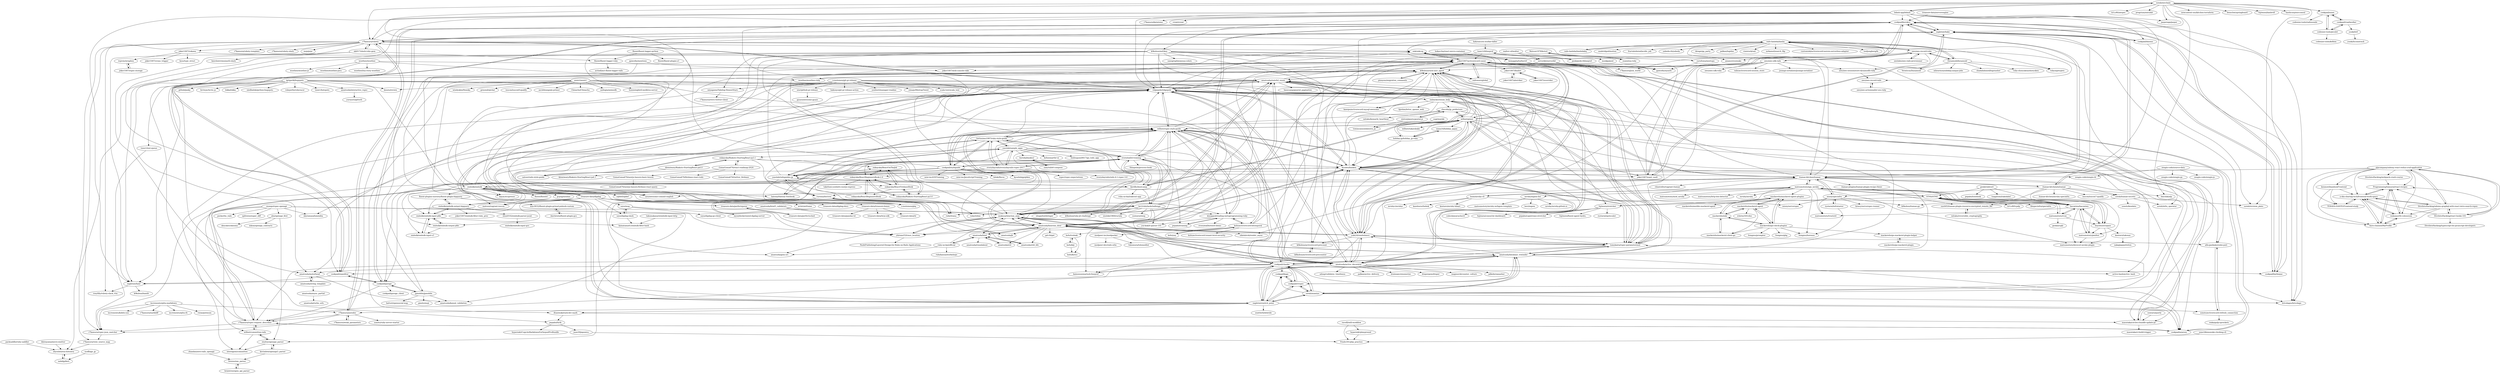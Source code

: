 digraph G {
"treasure-data/serverengine" -> "cookpad/kuroko2"
"woothee/woothee" -> "woothee/woothee-java" ["e"=1]
"woothee/woothee" -> "woothee/woothee-ruby"
"woothee/woothee" -> "woothee/lua-resty-woothee"
"woothee/woothee" -> "k0kubun/rack-user_agent"
"woothee/woothee" -> "woothee/woothee-js"
"sorah/envchain" -> "eagletmt/hako"
"sorah/envchain" -> "k1LoW/awspec" ["e"=1]
"sorah/envchain" -> "progrium/entrykit" ["e"=1]
"sorah/envchain" -> "jasperapp/jasper" ["e"=1]
"sorah/envchain" -> "newcontext-oss/kitchen-terraform" ["e"=1]
"sorah/envchain" -> "bdash-app/bdash"
"sorah/envchain" -> "benschw/springboard" ["e"=1]
"sorah/envchain" -> "r7kamura/ruboty"
"sorah/envchain" -> "fujiwara/lambroll" ["e"=1]
"sorah/envchain" -> "sorah/revision_plate"
"sorah/envchain" -> "x-motemen/ghq" ["e"=1]
"sorah/envchain" -> "ridgepole/ridgepole"
"sorah/envchain" -> "hashicorp/envconsul" ["e"=1]
"sorah/envchain" -> "cookpad/miam"
"sorah/envchain" -> "tkuchiki/alp" ["e"=1]
"fortissimo1997/ruby-style-guide" -> "satour/rails-style-guide"
"fortissimo1997/ruby-style-guide" -> "willnet/rspec-style-guide"
"fortissimo1997/ruby-style-guide" -> "cookpad/styleguide"
"fortissimo1997/ruby-style-guide" -> "ridgepole/ridgepole"
"fortissimo1997/ruby-style-guide" -> "everyleaf/el-training"
"fortissimo1997/ruby-style-guide" -> "asakusarb/action_args"
"fortissimo1997/ruby-style-guide" -> "everydayrails/everydayrails-rspec-2017"
"fortissimo1997/ruby-style-guide" -> "yasslab/railsguides.jp"
"fortissimo1997/ruby-style-guide" -> "yasslab/sample_apps"
"fortissimo1997/ruby-style-guide" -> "chocoby/jp_prefecture"
"rails-lambda/lamby" -> "rails-lambda/lambdakiq"
"rails-lambda/lamby" -> "rubyonjets/jets" ["e"=1]
"rails-lambda/lamby" -> "aws/aws-record-ruby"
"rails-lambda/lamby" -> "unabridged/motion" ["e"=1]
"rails-lambda/lamby" -> "fractaledmind/acidic_job" ["e"=1]
"rails-lambda/lamby" -> "yabeda-rb/yabeda" ["e"=1]
"rails-lambda/lamby" -> "rkrage/pg_party" ["e"=1]
"rails-lambda/lamby" -> "amancevice/yake"
"rails-lambda/lamby" -> "palkan/logidze" ["e"=1]
"rails-lambda/lamby" -> "vinistock/sail" ["e"=1]
"rails-lambda/lamby" -> "nikolalsvk/render_async" ["e"=1]
"rails-lambda/lamby" -> "mrkamel/search_flip" ["e"=1]
"rails-lambda/lamby" -> "customink/activerecord-aurora-serverless-adapter"
"rails-lambda/lamby" -> "Dynamoid/dynamoid"
"rails-lambda/lamby" -> "teoljungberg/fx" ["e"=1]
"everyleaf/el-training" -> "willnet/rspec-style-guide"
"everyleaf/el-training" -> "ko1/rubyhackchallenge"
"everyleaf/el-training" -> "ridgepole/ridgepole"
"everyleaf/el-training" -> "cookpad/styleguide"
"everyleaf/el-training" -> "amatsuda/heavens_door"
"everyleaf/el-training" -> "amatsuda/stateful_enum"
"everyleaf/el-training" -> "yasslab/railsguides.jp"
"everyleaf/el-training" -> "fjordllc/bootcamp"
"everyleaf/el-training" -> "amatsuda/active_decorator"
"everyleaf/el-training" -> "rurema/doctree"
"everyleaf/el-training" -> "everydayrails/everydayrails-rspec-2017"
"everyleaf/el-training" -> "Shinpeim/process-book" ["e"=1]
"everyleaf/el-training" -> "fortissimo1997/ruby-style-guide"
"everyleaf/el-training" -> "hatena/Hatena-Textbook" ["e"=1]
"everyleaf/el-training" -> "kyuden/banken"
"cookpad/styleguide" -> "willnet/rspec-style-guide"
"cookpad/styleguide" -> "hatena/Hatena-Textbook" ["e"=1]
"cookpad/styleguide" -> "fortissimo1997/ruby-style-guide"
"cookpad/styleguide" -> "ridgepole/ridgepole"
"cookpad/styleguide" -> "mixi-inc/iOSTraining" ["e"=1]
"cookpad/styleguide" -> "everyleaf/el-training"
"cookpad/styleguide" -> "mixi-inc/JavaScriptTraining" ["e"=1]
"cookpad/styleguide" -> "willnet/gimei"
"cookpad/styleguide" -> "hiloki/flocss" ["e"=1]
"cookpad/styleguide" -> "cookpad/garage"
"cookpad/styleguide" -> "r7kamura/ruboty"
"cookpad/styleguide" -> "satour/rails-style-guide"
"cookpad/styleguide" -> "amatsuda/heavens_door"
"cookpad/styleguide" -> "kyoshidajp/ghkw" ["e"=1]
"cookpad/styleguide" -> "itamae-kitchen/itamae"
"mizzy/specinfra" -> "mizzy/serverspec" ["e"=1]
"mizzy/specinfra" -> "itamae-kitchen/itamae"
"mizzy/specinfra" -> "ryotarai/infrataster"
"mizzy/specinfra" -> "hiracy/serverspec-runner"
"mizzy/specinfra" -> "matsumotory/trusterd"
"mizzy/specinfra" -> "k0kubun/itamae-go"
"awslabs/aws-rails-provisioner" -> "aws/aws-record-ruby"
"r7kamura/ruboty" -> "rosylilly/ruboty-slack_rtm"
"r7kamura/ruboty" -> "eagletmt/hako"
"r7kamura/ruboty" -> "r7kamura/ruboty-template"
"r7kamura/ruboty" -> "r7kamura/view_source_map"
"r7kamura/ruboty" -> "pepabo/furik"
"r7kamura/ruboty" -> "aki017/slack-ruby-gem"
"r7kamura/ruboty" -> "cookpad/arproxy"
"r7kamura/ruboty" -> "r7kamura/rspec-json_matcher"
"r7kamura/ruboty" -> "r7kamura/ruboty-slack"
"r7kamura/ruboty" -> "mzp/prpr"
"r7kamura/ruboty" -> "ridgepole/ridgepole"
"r7kamura/ruboty" -> "r7kamura/autodoc"
"r7kamura/ruboty" -> "onk/onkcop"
"r7kamura/ruboty" -> "cookpad/kuroko2"
"r7kamura/ruboty" -> "joker1007/rukawa"
"amatsuda/himl" -> "amatsuda/still_life"
"amatsuda/himl" -> "amatsuda/erd"
"amatsuda/himl" -> "amatsuda/heavens_door"
"amatsuda/himl" -> "amatsuda/roundabout"
"amatsuda/himl" -> "ruby-no-kai/official"
"itamae-kitchen/itamae" -> "itamae-kitchen/mitamae"
"itamae-kitchen/itamae" -> "mizzy/specinfra"
"itamae-kitchen/itamae" -> "mizzy/serverspec" ["e"=1]
"itamae-kitchen/itamae" -> "sorah/itamae-secrets"
"itamae-kitchen/itamae" -> "cookpad/kuroko2"
"itamae-kitchen/itamae" -> "ridgepole/ridgepole"
"itamae-kitchen/itamae" -> "r7kamura/ruboty"
"itamae-kitchen/itamae" -> "joker1007/activerecord-cause"
"itamae-kitchen/itamae" -> "eagletmt/hako"
"itamae-kitchen/itamae" -> "chiastolite/vagrant-itamae"
"itamae-kitchen/itamae" -> "cookpad/garage"
"itamae-kitchen/itamae" -> "embulk/embulk"
"itamae-kitchen/itamae" -> "azu/awesome-commit-english" ["e"=1]
"itamae-kitchen/itamae" -> "itamae-plugins/itamae-plugin-recipe-rbenv"
"itamae-kitchen/itamae" -> "matsumotory/ngx_mruby"
"x-motemen/git-pr-release" -> "bakunyo/git-pr-release-action"
"x-motemen/git-pr-release" -> "uiur/github-pr-release"
"x-motemen/git-pr-release" -> "ridgepole/ridgepole"
"x-motemen/git-pr-release" -> "miyagawa/Tabelog-HonestStars"
"x-motemen/git-pr-release" -> "kayac/ecspresso" ["e"=1]
"x-motemen/git-pr-release" -> "asakusarb/action_args"
"x-motemen/git-pr-release" -> "yoshiori/manager-readme" ["e"=1]
"x-motemen/git-pr-release" -> "yimajo/MeetupTweet" ["e"=1]
"x-motemen/git-pr-release" -> "r7kamura/rspec-request_describer"
"x-motemen/git-pr-release" -> "fujiwara/stretcher"
"x-motemen/git-pr-release" -> "tomykaira/rspec-parameterized"
"x-motemen/git-pr-release" -> "kainosnoema/rack-lineprof"
"x-motemen/git-pr-release" -> "jpmobile/jpmobile"
"x-motemen/git-pr-release" -> "x-motemen/ghq" ["e"=1]
"x-motemen/git-pr-release" -> "scala-text/scala_text" ["e"=1]
"ota42y/openapi_parser" -> "interagent/committee" ["e"=1]
"ota42y/openapi_parser" -> "kevindew/openapi3_parser"
"ota42y/openapi_parser" -> "willnet/committee-rails"
"aki017/slack-ruby-gem" -> "r7kamura/ruboty"
"aki017/slack-ruby-gem" -> "eagletmt/faml"
"aki017/slack-ruby-gem" -> "fluent/fluent-logger-ruby"
"aki017/slack-ruby-gem" -> "kmrshntr/omniauth-slack"
"amatsuda/html5_validators" -> "amatsuda/kawaii_validation"
"amatsuda/html5_validators" -> "asakusarb/action_args"
"sorah/mamiya" -> "cookpad/rrrspec"
"sorah/mamiya" -> "eagletmt/switch_point"
"sorah/mamiya" -> "cookpad/chanko"
"sorah/mamiya" -> "amatsuda/database_rewinder"
"sorah/mamiya" -> "cookpad/kage"
"sorah/mamiya" -> "ridgepole/ridgepole"
"sorah/mamiya" -> "tomykaira/rspec-parameterized"
"sorah/mamiya" -> "bricolages/bricolage"
"amatsuda/still_life" -> "amatsuda/himl"
"DiveIntoHacking/webpack-crash-course" -> "ProgrammingSamurai/react-recipes"
"woothee/woothee-ruby" -> "k0kubun/rack-user_agent"
"amatsuda/heavens_door" -> "amatsuda/stateful_enum"
"amatsuda/heavens_door" -> "amatsuda/himl"
"amatsuda/heavens_door" -> "amatsuda/still_life"
"amatsuda/heavens_door" -> "amatsuda/active_decorator"
"amatsuda/heavens_door" -> "willnet/rspec-style-guide"
"amatsuda/heavens_door" -> "joker1007/activerecord-cause"
"amatsuda/heavens_door" -> "yhirano55/trace_location"
"amatsuda/heavens_door" -> "gel-rb/gel" ["e"=1]
"amatsuda/heavens_door" -> "asakusarb/action_args"
"amatsuda/heavens_door" -> "amatsuda/jb" ["e"=1]
"amatsuda/heavens_door" -> "kyuden/banken"
"amatsuda/heavens_door" -> "amatsuda/database_rewinder"
"amatsuda/heavens_door" -> "nikolalsvk/render_async" ["e"=1]
"amatsuda/heavens_door" -> "yuki24/rambulance"
"amatsuda/heavens_door" -> "amatsuda/erd"
"gipcompany/udemy-react-redux-crud-application" -> "a-oku-sharing-tech/frontend-work-space"
"gipcompany/udemy-react-redux-crud-application" -> "DiveIntoHacking/udemy-graphql-with-react-intro-search-repos"
"gipcompany/udemy-react-redux-crud-application" -> "kuro-channel/MyProfile"
"gipcompany/udemy-react-redux-crud-application" -> "ProgrammingSamurai/react-recipes"
"gipcompany/udemy-react-redux-crud-application" -> "kenmori/handsonFrontend"
"gipcompany/udemy-react-redux-crud-application" -> "DiveIntoHacking/react-hooks-101"
"gipcompany/udemy-react-redux-crud-application" -> "wakamor/fe-colosseum"
"gipcompany/udemy-react-redux-crud-application" -> "DiveIntoHacking/webpack-crash-course"
"gipcompany/udemy-react-redux-crud-application" -> "TERADA-DANTE/Frontend-study"
"gipcompany/udemy-react-redux-crud-application" -> "oukayuka/ReactBeginnersBook-2.0"
"cookpad/rrrspec" -> "sorah/mamiya"
"cookpad/rrrspec" -> "eagletmt/switch_point"
"cookpad/rrrspec" -> "cookpad/kage"
"cookpad/rrrspec" -> "cookpad/chanko"
"cookpad/rrrspec" -> "amatsuda/database_rewinder"
"zmbacker/enum_help" -> "k0kubun/rack-user_agent"
"zmbacker/enum_help" -> "yuki24/rambulance"
"zmbacker/enum_help" -> "fgrehm/letter_opener_web" ["e"=1]
"zmbacker/enum_help" -> "alfa-jpn/kakurenbo-puti"
"zmbacker/enum_help" -> "kamipo/activerecord-mysql-awesome"
"zmbacker/enum_help" -> "ridgepole/ridgepole"
"zmbacker/enum_help" -> "kyuden/banken"
"zmbacker/enum_help" -> "amatsuda/active_decorator"
"zmbacker/enum_help" -> "chocoby/jp_prefecture"
"zmbacker/enum_help" -> "tomykaira/rspec-parameterized"
"oukayuka/ReactBeginnersBook" -> "oukayuka/ReactBeginnersBook-2.0"
"oukayuka/ReactBeginnersBook" -> "oukayuka/ReactOnTheJob"
"oukayuka/ReactBeginnersBook-2.0" -> "oukayuka/ReactOnTheJob"
"oukayuka/ReactBeginnersBook-2.0" -> "oukayuka/ReactBeginnersBook"
"oukayuka/ReactBeginnersBook-2.0" -> "oukayuka/ReactFirebaseBook"
"oukayuka/ReactBeginnersBook-2.0" -> "oukayuka/Riakuto-StartingReact-ja3.0"
"oukayuka/ReactBeginnersBook-2.0" -> "takefumi-yoshii/ts-nuxtjs-express" ["e"=1]
"oukayuka/ReactOnTheJob" -> "oukayuka/ReactFirebaseBook"
"oukayuka/ReactOnTheJob" -> "oukayuka/ReactBeginnersBook-2.0"
"kevindew/openapi3_parser" -> "Nexmo/oas_parser"
"kevindew/openapi3_parser" -> "ota42y/openapi_parser"
"asakusarb/action_args" -> "amatsuda/stateful_enum"
"asakusarb/action_args" -> "amatsuda/active_decorator"
"asakusarb/action_args" -> "yuki24/rambulance"
"asakusarb/action_args" -> "onk/onkcop"
"asakusarb/action_args" -> "yhirano55/trace_location"
"asakusarb/action_args" -> "kyuden/banken"
"asakusarb/action_args" -> "amatsuda/himl"
"asakusarb/action_args" -> "cookpad/kuroko2"
"asakusarb/action_args" -> "tomykaira/rspec-parameterized"
"asakusarb/action_args" -> "amatsuda/gem-src"
"asakusarb/action_args" -> "amatsuda/heavens_door"
"r7kamura/autodoc" -> "r7kamura/weak_parameters"
"r7kamura/autodoc" -> "r7kamura/rspec-request_describer"
"r7kamura/autodoc" -> "k0kubun/rack-user_agent"
"r7kamura/autodoc" -> "r7kamura/rspec-json_matcher"
"r7kamura/autodoc" -> "sonots/ruby-server-starter"
"r7kamura/autodoc" -> "r7kamura/ruboty"
"ahx/openapi_first" -> "mkon/openapi_contracts"
"ahx/openapi_first" -> "skryukov/skooma"
"ahx/openapi_first" -> "ota42y/openapi_parser"
"amatsuda/database_rewinder" -> "eagletmt/switch_point"
"amatsuda/database_rewinder" -> "sorah/mamiya"
"amatsuda/database_rewinder" -> "cookpad/rrrspec"
"amatsuda/database_rewinder" -> "ridgepole/ridgepole"
"amatsuda/database_rewinder" -> "cookpad/chanko"
"amatsuda/database_rewinder" -> "tomykaira/rspec-parameterized"
"amatsuda/database_rewinder" -> "amatsuda/heavens_door"
"amatsuda/database_rewinder" -> "amatsuda/active_decorator"
"amatsuda/database_rewinder" -> "yuki24/rambulance"
"amatsuda/database_rewinder" -> "joker1007/activerecord-cause"
"amatsuda/database_rewinder" -> "cookpad/arproxy"
"amatsuda/database_rewinder" -> "amatsuda/stateful_enum"
"ProgrammingSamurai/react-recipes" -> "wakamor/fe-colosseum"
"ProgrammingSamurai/react-recipes" -> "a-oku-sharing-tech/frontend-work-space"
"ProgrammingSamurai/react-recipes" -> "kuro-channel/MyProfile"
"k0kubun/activerecord-precounter" -> "k0kubun/activerecord-precount"
"kufu/activerecord-bitemporal" -> "willnet/rspec-style-guide"
"kufu/activerecord-bitemporal" -> "kufu/yay"
"kufu/activerecord-bitemporal" -> "kinoppyd/reading-metaprogramming-ruby"
"kufu/activerecord-bitemporal" -> "medpeer-inc/medpacker"
"kufu/activerecord-bitemporal" -> "kufu/activerecord-tenant-level-security"
"kufu/activerecord-bitemporal" -> "kufu/tsubaki"
"kufu/activerecord-bitemporal" -> "joker1007/activerecord-cause"
"fluent-plugins-nursery/fluent-plugin-bigquery" -> "embulk/embulk-output-bigquery"
"fluent-plugins-nursery/fluent-plugin-bigquery" -> "mia-0032/fluent-plugin-gcloud-pubsub-custom"
"fluent-plugins-nursery/fluent-plugin-bigquery" -> "embulk/embulk-input-jdbc"
"rurema/doctree" -> "ruby/reline" ["e"=1]
"rurema/doctree" -> "yhirano55/trace_location"
"rurema/doctree" -> "amatsuda/gem-src"
"rurema/doctree" -> "yasslab/railsguides.jp"
"rurema/doctree" -> "ko1/rubyhackchallenge"
"rurema/doctree" -> "ruby/lrama" ["e"=1]
"ryotarai/infrataster" -> "mizzy/specinfra"
"ryotarai/infrataster" -> "Songmu/horenso"
"genkiroid/cert" -> "STNS/STNS"
"genkiroid/cert" -> "tnagatomi/takolabel"
"genkiroid/cert" -> "pepabo/textbook"
"genkiroid/cert" -> "haconiwa/haconiwa"
"june29/japonica" -> "Fendo181/php_practice"
"DiveIntoHacking/react-hooks-101" -> "DiveIntoHacking/udemy-graphql-with-react-intro-search-repos"
"DiveIntoHacking/react-hooks-101" -> "ProgrammingSamurai/react-recipes"
"DiveIntoHacking/react-hooks-101" -> "gipcompany/udemy-react-redux-crud-application"
"DiveIntoHacking/react-hooks-101" -> "DiveIntoHacking/typescript-for-javascript-developers"
"DiveIntoHacking/react-hooks-101" -> "a-oku-sharing-tech/frontend-work-space"
"mackerelio/mackerel-agent" -> "mackerelio/mackerel-agent-plugins"
"mackerelio/mackerel-agent" -> "mackerelio/mkr"
"mackerelio/mackerel-agent" -> "mackerelio/go-check-plugins"
"mackerelio/mackerel-agent" -> "mackerelio/mackerel-client-go"
"mackerelio/mackerel-agent" -> "ichirin2501/doc" ["e"=1]
"r7kamura/weak_parameters" -> "r7kamura/autodoc"
"railsware/global" -> "joker1007/activerecord-cause"
"railsware/global" -> "k0kubun/rack-user_agent"
"zhandao/zero-rails_openapi" -> "Nexmo/oas_parser"
"kuroda/baukis2" -> "oiax/rails6-compose"
"yuuki/lstf" -> "yuuki/lsconntrack"
"amatsuda/string_template" -> "amatsuda/async_partial"
"amatsuda/string_template" -> "amatsuda/motorhead"
"aws/aws-sessionstore-dynamodb-ruby" -> "aws/aws-record-rails"
"yhirano55/trace_location" -> "PacktPublishing/Layered-Design-for-Ruby-on-Rails-Applications" ["e"=1]
"yhirano55/trace_location" -> "asakusarb/action_args"
"DiveIntoHacking/udemy-graphql-with-react-intro-search-repos" -> "a-oku-sharing-tech/frontend-work-space"
"DiveIntoHacking/udemy-graphql-with-react-intro-search-repos" -> "kuro-channel/MyProfile"
"DiveIntoHacking/udemy-graphql-with-react-intro-search-repos" -> "wakamor/fe-colosseum"
"DiveIntoHacking/udemy-graphql-with-react-intro-search-repos" -> "gipcompany/udemy-react-redux-crud-application"
"DiveIntoHacking/udemy-graphql-with-react-intro-search-repos" -> "ProgrammingSamurai/react-recipes"
"DiveIntoHacking/udemy-graphql-with-react-intro-search-repos" -> "DiveIntoHacking/react-hooks-101"
"a-oku-sharing-tech/frontend-work-space" -> "kuro-channel/MyProfile"
"a-oku-sharing-tech/frontend-work-space" -> "ProgrammingSamurai/react-recipes"
"a-oku-sharing-tech/frontend-work-space" -> "wakamor/fe-colosseum"
"a-oku-sharing-tech/frontend-work-space" -> "DiveIntoHacking/udemy-graphql-with-react-intro-search-repos"
"a-oku-sharing-tech/frontend-work-space" -> "TERADA-DANTE/Frontend-study"
"yano3/kinnosuke-clocking-cli" -> "Fendo181/php_practice"
"kuro-channel/MyProfile" -> "a-oku-sharing-tech/frontend-work-space"
"kuro-channel/MyProfile" -> "ProgrammingSamurai/react-recipes"
"kuro-channel/MyProfile" -> "wakamor/fe-colosseum"
"medpeer-inc/medpacker" -> "medpeer-dev/rails-orbs"
"medpeer-inc/medpacker" -> "fukumura/telemedlist"
"aws/aws-record-rails" -> "aws/aws-actionmailer-ses-ruby"
"amatsuda/async_partial" -> "amatsuda/turbo_urls"
"joker1007/finalist" -> "joker1007/overrider"
"joker1007/finalist" -> "joker1007/abstriker"
"joker1007/overrider" -> "joker1007/finalist"
"joker1007/abstriker" -> "joker1007/finalist"
"Nexmo/oas_parser" -> "braintree/open_api_parser"
"oiax/rails6-compose" -> "kuroda/baukis2"
"dtaniwaki/rack-dev-mark" -> "pepabo/furik"
"dtaniwaki/rack-dev-mark" -> "masutaka/circleci-bundle-update-pr"
"sonots/activerecord-refresh_connection" -> "alfa-jpn/kakurenbo-puti"
"sonots/activerecord-refresh_connection" -> "waka/gulp-sprockets"
"r7kamura/rspec-request_describer" -> "kyuden/banken"
"r7kamura/rspec-request_describer" -> "willnet/committee-rails"
"r7kamura/rspec-request_describer" -> "r7kamura/rspec-json_matcher"
"r7kamura/rspec-request_describer" -> "cookpad/arproxy"
"r7kamura/rspec-request_describer" -> "joker1007/activerecord-cause"
"embulk/embulk" -> "treasure-data/digdag"
"embulk/embulk" -> "embulk/embulk-input-jdbc"
"embulk/embulk" -> "embulk/embulk-output-bigquery"
"embulk/embulk" -> "embulk/embulk-output-jdbc"
"embulk/embulk" -> "itamae-kitchen/itamae"
"embulk/embulk" -> "ridgepole/ridgepole"
"embulk/embulk" -> "x-motemen/ghq" ["e"=1]
"embulk/embulk" -> "azu/awesome-commit-english" ["e"=1]
"embulk/embulk" -> "hatena/Hatena-Textbook" ["e"=1]
"embulk/embulk" -> "matsuu/vagrant-isucon" ["e"=1]
"embulk/embulk" -> "fluent/fluentd" ["e"=1]
"embulk/embulk" -> "fluent-plugins-nursery/fluent-plugin-bigquery"
"embulk/embulk" -> "sqldef/sqldef" ["e"=1]
"embulk/embulk" -> "kayac/ecspresso" ["e"=1]
"embulk/embulk" -> "gcpug/nouhau" ["e"=1]
"fluent/fluent-logger-python" -> "fluent/fluent-logger-ruby"
"fluent/fluent-logger-python" -> "fluent/fluent-plugin-s3" ["e"=1]
"amatsuda/active_decorator" -> "amatsuda/stateful_enum"
"amatsuda/active_decorator" -> "asakusarb/action_args"
"amatsuda/active_decorator" -> "amatsuda/heavens_door"
"amatsuda/active_decorator" -> "ridgepole/ridgepole"
"amatsuda/active_decorator" -> "brainspec/enumerize" ["e"=1]
"amatsuda/active_decorator" -> "willnet/rspec-style-guide"
"amatsuda/active_decorator" -> "yuki24/rambulance"
"amatsuda/active_decorator" -> "r7kamura/rspec-request_describer"
"amatsuda/active_decorator" -> "kyuden/banken"
"amatsuda/active_decorator" -> "active-hash/active_hash" ["e"=1]
"amatsuda/active_decorator" -> "drapergem/draper" ["e"=1]
"amatsuda/active_decorator" -> "magnusvk/counter_culture" ["e"=1]
"amatsuda/active_decorator" -> "jalkoby/squasher" ["e"=1]
"amatsuda/active_decorator" -> "adzap/validates_timeliness" ["e"=1]
"amatsuda/active_decorator" -> "palkan/active_delivery" ["e"=1]
"satour/rails-style-guide" -> "fortissimo1997/ruby-style-guide"
"ridgepole/ridgepole" -> "eagletmt/switch_point"
"ridgepole/ridgepole" -> "sqldef/sqldef" ["e"=1]
"ridgepole/ridgepole" -> "cookpad/chanko"
"ridgepole/ridgepole" -> "amatsuda/database_rewinder"
"ridgepole/ridgepole" -> "amatsuda/active_decorator"
"ridgepole/ridgepole" -> "willnet/rspec-style-guide"
"ridgepole/ridgepole" -> "kyuden/banken"
"ridgepole/ridgepole" -> "amatsuda/stateful_enum"
"ridgepole/ridgepole" -> "amatsuda/jb" ["e"=1]
"ridgepole/ridgepole" -> "joker1007/activerecord-cause"
"ridgepole/ridgepole" -> "itamae-kitchen/itamae"
"ridgepole/ridgepole" -> "r7kamura/ruboty"
"ridgepole/ridgepole" -> "cookpad/kuroko2"
"ridgepole/ridgepole" -> "eagletmt/hako"
"ridgepole/ridgepole" -> "zmbacker/enum_help"
"yuki24/rambulance" -> "kyuden/banken"
"yuki24/rambulance" -> "k0kubun/rack-user_agent"
"yuki24/rambulance" -> "asakusarb/action_args"
"yuki24/rambulance" -> "alfa-jpn/kakurenbo-puti"
"yuki24/rambulance" -> "tomykaira/rspec-parameterized"
"yuki24/rambulance" -> "zmbacker/enum_help"
"yuki24/rambulance" -> "amatsuda/active_decorator"
"yuki24/rambulance" -> "amatsuda/stateful_enum"
"yuki24/rambulance" -> "kainosnoema/rack-lineprof"
"yuki24/rambulance" -> "k0kubun/activerecord-precount"
"eagletmt/switch_point" -> "ridgepole/ridgepole"
"eagletmt/switch_point" -> "cookpad/rrrspec"
"eagletmt/switch_point" -> "sorah/mamiya"
"eagletmt/switch_point" -> "cookpad/chanko"
"eagletmt/switch_point" -> "amatsuda/database_rewinder"
"eagletmt/switch_point" -> "sonots/activerecord-refresh_connection"
"eagletmt/switch_point" -> "cookpad/kage"
"eagletmt/switch_point" -> "cookpad/arproxy"
"eagletmt/switch_point" -> "k0kubun/rack-user_agent"
"eagletmt/switch_point" -> "joker1007/activerecord-cause"
"eagletmt/switch_point" -> "kyuden/banken"
"eagletmt/switch_point" -> "r7kamura/autodoc"
"eagletmt/switch_point" -> "dtaniwaki/rack-dev-mark"
"eagletmt/switch_point" -> "seattlerb/debride" ["e"=1]
"fluent/fluent-logger-ruby" -> "actindi/act-fluent-logger-rails"
"hypermkt/playground" -> "Fendo181/php_practice"
"walter-cd/walter" -> "mookjp/pool"
"walter-cd/walter" -> "serverkit/serverkit"
"igrigorik/bugspots" -> "github/janky" ["e"=1]
"igrigorik/bugspots" -> "Arcticjs/Arctic.js" ["e"=1]
"igrigorik/bugspots" -> "lokka/lokka" ["e"=1]
"igrigorik/bugspots" -> "sorah/mamiya"
"igrigorik/bugspots" -> "embulk/embulk"
"igrigorik/bugspots" -> "amatsuda/motorhead"
"igrigorik/bugspots" -> "ridgepole/ridgepole"
"igrigorik/bugspots" -> "eagletmt/faml"
"igrigorik/bugspots" -> "niedbalski/python-bugspots"
"igrigorik/bugspots" -> "rubyjs/therubyracer" ["e"=1]
"igrigorik/bugspots" -> "cookpad/chanko"
"igrigorik/bugspots" -> "kmuto/review" ["e"=1]
"igrigorik/bugspots" -> "tmm1/hotspots" ["e"=1]
"igrigorik/bugspots" -> "amatsuda/interactive_rspec"
"igrigorik/bugspots" -> "tmm1/test-queue"
"eagletmt/faml" -> "k0kubun/hamlit" ["e"=1]
"eagletmt/faml" -> "rosylilly/ruboty-slack_rtm"
"annict/annict" -> "anilogia/animedb" ["e"=1]
"annict/annict" -> "hummingbird-me/kitsu-server" ["e"=1]
"annict/annict" -> "yuki24/rambulance"
"annict/annict" -> "windyakin/Honoka" ["e"=1]
"annict/annict" -> "hatena/Hatena-Textbook" ["e"=1]
"annict/annict" -> "kmuto/review" ["e"=1]
"annict/annict" -> "greymd/ojichat" ["e"=1]
"annict/annict" -> "tomykaira/rspec-parameterized"
"annict/annict" -> "isucon/isucon9-qualify" ["e"=1]
"annict/annict" -> "willnet/rspec-style-guide"
"annict/annict" -> "matsuu/vagrant-isucon" ["e"=1]
"annict/annict" -> "dtaniwaki/rack-dev-mark"
"annict/annict" -> "ridgepole/ridgepole"
"annict/annict" -> "asciidwango/js-primer" ["e"=1]
"annict/annict" -> "Chinachu/Chinachu" ["e"=1]
"cookpad/roadworker" -> "codenize-tools/piculet"
"cookpad/roadworker" -> "cookpad/miam"
"cookpad/roadworker" -> "yuuki/lstf"
"mackerelio/mkr" -> "mackerelio/mackerel-client-go"
"mackerelio/mkr" -> "mackerelio/go-check-plugins"
"mackerelio/mkr" -> "mackerelio/mackerel-agent"
"mackerelio/mkr" -> "mackerelio/mackerel-agent-plugins"
"oukayuka/ReactFirebaseBook" -> "oukayuka/ReactOnTheJob"
"oukayuka/ReactFirebaseBook" -> "oukayuka/ReactBeginnersBook-2.0"
"oukayuka/ReactFirebaseBook" -> "oukayuka/ReactBeginnersBook"
"oukayuka/ReactFirebaseBook" -> "oukayuka/Riakuto-StartingReact-ja3.0"
"oukayuka/Riakuto-StartingReact-ja3.0" -> "oukayuka/ReactBeginnersBook-2.0"
"oukayuka/Riakuto-StartingReact-ja3.0" -> "oukayuka/ReactFirebaseBook"
"oukayuka/Riakuto-StartingReact-ja3.0" -> "oukayuka/ReactOnTheJob"
"increments/qiita-markdown" -> "r7kamura/rspec-json_matcher"
"increments/qiita-markdown" -> "rutan/potmum" ["e"=1]
"increments/qiita-markdown" -> "increments/kobito-oss" ["e"=1]
"increments/qiita-markdown" -> "r7kamura/markdiff"
"increments/qiita-markdown" -> "r7kamura/autodoc"
"increments/qiita-markdown" -> "increments/qiita-rb"
"miyagawa/Tabelog-HonestStars" -> "r7kamura/retro-twitter-client" ["e"=1]
"yasslab/railsguides.jp" -> "rurema/doctree"
"yasslab/railsguides.jp" -> "willnet/rspec-style-guide"
"yasslab/railsguides.jp" -> "yasslab/sample_apps"
"yasslab/railsguides.jp" -> "fjordllc/bootcamp"
"yasslab/railsguides.jp" -> "everyleaf/el-training"
"yasslab/railsguides.jp" -> "onk/onkcop"
"yasslab/railsguides.jp" -> "ruby/lrama" ["e"=1]
"yasslab/railsguides.jp" -> "kinoppyd/reading-metaprogramming-ruby"
"k0kubun/rack-user_agent" -> "woothee/woothee-ruby"
"k0kubun/rack-user_agent" -> "kamipo/activerecord-mysql-awesome"
"k0kubun/rack-user_agent" -> "yuki24/rambulance"
"k0kubun/rack-user_agent" -> "joker1007/activerecord-cause"
"k0kubun/rack-user_agent" -> "railsware/global"
"k0kubun/rack-user_agent" -> "holiday-jp/holiday_jp-ruby"
"k0kubun/rack-user_agent" -> "pinnymz/migration_comments"
"k0kubun/rack-user_agent" -> "amatsuda/stateful_enum"
"k0kubun/rack-user_agent" -> "k0kubun/activerecord-precount"
"k0kubun/rack-user_agent" -> "tomykaira/rspec-parameterized"
"ruby-no-kai/official" -> "rubykansai/workshops"
"ruby-no-kai/official" -> "amatsuda/himl"
"ruby-no-kai/official" -> "amatsuda/gem-src"
"ruby-no-kai/official" -> "asakusarb/action_args"
"exoego/rspec-openapi" -> "yhirano55/trace_location"
"exoego/rspec-openapi" -> "pocke/rbs_rails" ["e"=1]
"exoego/rspec-openapi" -> "okuramasafumi/alba" ["e"=1]
"exoego/rspec-openapi" -> "splitwise/super_diff" ["e"=1]
"exoego/rspec-openapi" -> "willnet/committee-rails"
"exoego/rspec-openapi" -> "ota42y/openapi_parser"
"exoego/rspec-openapi" -> "ahx/openapi_first"
"exoego/rspec-openapi" -> "interagent/committee" ["e"=1]
"exoego/rspec-openapi" -> "asakusarb/action_args"
"esaio/esa-ruby" -> "Watson1978/kotori"
"cookpad/garage" -> "cookpad/garage_client"
"cookpad/garage" -> "cookpad/expeditor"
"cookpad/garage" -> "r7kamura/rspec-request_describer"
"cookpad/garage" -> "cookpad/kuroko2"
"cookpad/garage" -> "jpmobile/jpmobile"
"fujiwara/stretcher" -> "fujiwara/consul-kv-dashboard"
"fujiwara/stretcher" -> "pepabo/capistrano-stretcher"
"fujiwara/stretcher" -> "fujiwara/fluent-agent-hydra"
"fujiwara/stretcher" -> "ryotarai/spotscaler"
"fujiwara/stretcher" -> "cubicdaiya/cachectl"
"pepabo/training" -> "kinoppyd/reading-metaprogramming-ruby"
"mackerelio/mackerel-agent-plugins" -> "mackerelio/go-check-plugins"
"mackerelio/mackerel-agent-plugins" -> "mackerelio/mackerel-agent"
"mackerelio/mackerel-agent-plugins" -> "mackerelio/mkr"
"mackerelio/mackerel-agent-plugins" -> "mackerelio/ansible-mackerel-agent"
"kenmori/handsonFrontend" -> "a-oku-sharing-tech/frontend-work-space"
"kenmori/handsonFrontend" -> "TERADA-DANTE/Frontend-study"
"kenmori/handsonFrontend" -> "kuro-channel/MyProfile"
"yurufuwa/meetups" -> "ppworks/nyauth"
"treasure-data/perfectqueue" -> "treasure-data/perfectsched"
"treasure-data/perfectsched" -> "treasure-data/perfectqueue"
"codenize-tools/piculet" -> "cookpad/roadworker"
"codenize-tools/piculet" -> "codenize-tools/kelbim"
"codenize-tools/piculet" -> "cookpad/miam"
"cookpad/miam" -> "cookpad/roadworker"
"cookpad/miam" -> "codenize-tools/piculet"
"cookpad/miam" -> "codenize-tools/radiosonde"
"mackerelio/go-mackerel-plugin" -> "mackerelio/go-mackerel-plugin-helper"
"kinoppyd/reading-metaprogramming-ruby" -> "everyleaf/hotwire-demo"
"kinoppyd/reading-metaprogramming-ruby" -> "kufu/activerecord-bitemporal"
"kinoppyd/reading-metaprogramming-ruby" -> "willnet/rspec-style-guide"
"kinoppyd/reading-metaprogramming-ruby" -> "pepabo/training"
"kinoppyd/reading-metaprogramming-ruby" -> "yui-knk/lr-parser-101" ["e"=1]
"ninton/jquery.jpostal.js" -> "chocoby/jp_prefecture"
"ninton/jquery.jpostal.js" -> "tomiacannondale/era_ja"
"Watson1978/kotori" -> "esaio/esa-ruby"
"Watson1978/kotori" -> "yurufuwa/meetups"
"amatsuda/interactive_rspec" -> "yuroyoro/gitterb"
"k0kubun/activerecord-precount" -> "k0kubun/activerecord-precounter"
"uiur/github-pr-release" -> "gyazo/awesome-gyazo"
"kufu/yay" -> "kufu/activerecord-bitemporal"
"mackerelio/mackerel-client-go" -> "mackerelio/mkr"
"itamae-plugins/itamae-plugin-recipe-rbenv" -> "sue445/itamae-plugin-resource-encrypted_remote_file"
"ryoff/age_jp" -> "nalabjp/kori"
"cookpad/expeditor" -> "cookpad/kuroko2"
"cookpad/expeditor" -> "cookpad/garage"
"cookpad/expeditor" -> "eagletmt/hako"
"cookpad/expeditor" -> "eagletmt/faml"
"mackerelio/go-check-plugins" -> "mackerelio/mkr"
"mackerelio/go-check-plugins" -> "mackerelio/mackerel-agent-plugins"
"mackerelio/go-check-plugins" -> "mackerelio/mackerel-agent"
"mackerelio/go-check-plugins" -> "mackerelio/mackerel-client-go"
"mackerelio/go-check-plugins" -> "Songmu/horenso"
"mackerelio/go-check-plugins" -> "Songmu/prompter" ["e"=1]
"mackerelio/go-check-plugins" -> "mackerelio/go-mackerel-plugin-helper"
"mackerelio/go-check-plugins" -> "Songmu/ghg"
"yasslab/sample_apps" -> "yasslab/railsguides.jp"
"yasslab/sample_apps" -> "everydayrails/everydayrails-rspec-2017"
"yasslab/sample_apps" -> "pepabo/training"
"yasslab/sample_apps" -> "fortissimo1997/ruby-style-guide"
"yasslab/sample_apps" -> "willnet/rspec-style-guide"
"yasslab/sample_apps" -> "everyleaf/el-training"
"yasslab/sample_apps" -> "kinoppyd/reading-metaprogramming-ruby"
"yasslab/sample_apps" -> "kuroda/baukis2"
"yasslab/sample_apps" -> "budougumi0617/go_todo_app" ["e"=1]
"yasslab/sample_apps" -> "oukayuka/ReactBeginnersBook-2.0"
"yasslab/sample_apps" -> "oukayuka/Riakuto-StartingReact-ja3.1"
"yasslab/sample_apps" -> "kufu/smarthr-ui" ["e"=1]
"oukayuka/Riakuto-StartingReact-ja3.1" -> "oukayuka/ReactFirebaseBook"
"oukayuka/Riakuto-StartingReact-ja3.1" -> "klemiwary/Riakuto-StartingReact-ja4.0"
"oukayuka/Riakuto-StartingReact-ja3.1" -> "oukayuka/Riakuto-StartingReact-ja3.0"
"oukayuka/Riakuto-StartingReact-ja3.1" -> "oukayuka/ReactOnTheJob"
"oukayuka/Riakuto-StartingReact-ja3.1" -> "GomaGoma676/react-roadmap-2024"
"Dynamoid/dynamoid" -> "aws/aws-record-ruby"
"Dynamoid/dynamoid" -> "ruby-shoryuken/shoryuken" ["e"=1]
"Dynamoid/dynamoid" -> "rails-lambda/lamby"
"Dynamoid/dynamoid" -> "rubyonjets/jets" ["e"=1]
"Dynamoid/dynamoid" -> "Veraticus/Dynamoid"
"Dynamoid/dynamoid" -> "mhenrixon/sidekiq-unique-jobs" ["e"=1]
"Dynamoid/dynamoid" -> "shadabahmed/logstasher" ["e"=1]
"serverkit/serverkit" -> "joker1007/web-console-rake"
"serverkit/serverkit" -> "sorah/infra_operator"
"serverkit/serverkit" -> "ppworks/nyauth"
"kufu/kiji" -> "kufu/tsubaki"
"kufu/kiji" -> "kufu/kirico"
"hone/mruby-cli" -> "kentaro/mruby-hibari"
"hone/mruby-cli" -> "haconiwa/haconiwa"
"hone/mruby-cli" -> "mrubyc/mrubyc" ["e"=1]
"hone/mruby-cli" -> "matsumotory/ngx_mruby"
"hone/mruby-cli" -> "kazeburo/rhebok"
"willnet/rspec-style-guide" -> "everyleaf/el-training"
"willnet/rspec-style-guide" -> "kufu/activerecord-bitemporal"
"willnet/rspec-style-guide" -> "kyuden/banken"
"willnet/rspec-style-guide" -> "kinoppyd/reading-metaprogramming-ruby"
"willnet/rspec-style-guide" -> "cookpad/styleguide"
"willnet/rspec-style-guide" -> "amatsuda/heavens_door"
"willnet/rspec-style-guide" -> "amatsuda/active_decorator"
"willnet/rspec-style-guide" -> "ridgepole/ridgepole"
"willnet/rspec-style-guide" -> "fjordllc/bootcamp"
"willnet/rspec-style-guide" -> "yasslab/railsguides.jp"
"willnet/rspec-style-guide" -> "fortissimo1997/ruby-style-guide"
"willnet/rspec-style-guide" -> "asakusarb/action_args"
"willnet/rspec-style-guide" -> "tomykaira/rspec-parameterized"
"willnet/rspec-style-guide" -> "willnet/gimei"
"willnet/rspec-style-guide" -> "amatsuda/stateful_enum"
"aws/aws-sdk-rails" -> "aws/aws-record-ruby"
"aws/aws-sdk-rails" -> "aws/aws-sdk-ruby" ["e"=1]
"aws/aws-sdk-rails" -> "aws/aws-sessionstore-dynamodb-ruby"
"aws/aws-sdk-rails" -> "rails-lambda/lamby"
"aws/aws-sdk-rails" -> "rails/activerecord-session_store" ["e"=1]
"aws/aws-sdk-rails" -> "jsonapi-serializer/jsonapi-serializer" ["e"=1]
"aws/aws-sdk-rails" -> "k0kubun/rack-user_agent"
"aws/aws-sdk-rails" -> "asakusarb/action_args"
"aws/aws-sdk-rails" -> "yuki24/rambulance"
"aws/aws-sdk-rails" -> "ridgepole/ridgepole"
"rails-lambda/lambdakiq" -> "rails-lambda/lamby"
"embulk/embulk-output-bigquery" -> "embulk/embulk-input-jdbc"
"embulk/embulk-output-bigquery" -> "embulk/embulk-input-s3"
"embulk/embulk-output-bigquery" -> "shun0102/embulk-parser-jsonl"
"embulk/embulk-output-bigquery" -> "fluent-plugins-nursery/fluent-plugin-bigquery"
"embulk/embulk-output-bigquery" -> "joker1007/embulk-filter-ruby_proc"
"holiday-jp/holiday_jp-ruby" -> "masa16/holiday_japan"
"holiday-jp/holiday_jp-ruby" -> "k0kubun/rack-user_agent"
"holiday-jp/holiday_jp-ruby" -> "kyuden/banken"
"GomaGoma676/react-roadmap-2024" -> "GomaGoma676/twitter_firebase"
"GomaGoma676/react-roadmap-2024" -> "GomaGoma676/nextjs-hasura-basic-lesson"
"GomaGoma676/react-roadmap-2024" -> "GomaGoma676/firebase-react-todo"
"GomaGoma676/react-roadmap-2024" -> "oukayuka/Riakuto-StartingReact-ja3.1"
"aws/aws-record-ruby" -> "aws/aws-sdk-rails"
"aws/aws-record-ruby" -> "Dynamoid/dynamoid"
"aws/aws-record-ruby" -> "aws/aws-sessionstore-dynamodb-ruby"
"aws/aws-record-ruby" -> "rails-lambda/lamby"
"aws/aws-record-ruby" -> "awslabs/aws-rails-provisioner"
"aws/aws-record-ruby" -> "aws/aws-record-rails"
"aws/aws-record-ruby" -> "amancevice/yake"
"cookpad/chanko" -> "eagletmt/switch_point"
"cookpad/chanko" -> "cookpad/rrrspec"
"cookpad/chanko" -> "sorah/mamiya"
"cookpad/chanko" -> "ridgepole/ridgepole"
"cookpad/chanko" -> "cookpad/kage"
"cookpad/chanko" -> "cookpad/expeditor"
"cookpad/chanko" -> "k0kubun/rack-user_agent"
"cookpad/chanko" -> "eagletmt/faml"
"cookpad/chanko" -> "cookpad/arproxy"
"cookpad/chanko" -> "cookpad/kuroko2"
"cookpad/chanko" -> "amatsuda/database_rewinder"
"cookpad/chanko" -> "amatsuda/motorhead"
"cookpad/chanko" -> "kainosnoema/rack-lineprof"
"cookpad/chanko" -> "asakusarb/action_args"
"cookpad/chanko" -> "cookpad/barbeque"
"alfa-jpn/kakurenbo-puti" -> "sonots/activerecord-refresh_connection"
"embulk/embulk-input-jdbc" -> "embulk/embulk-output-jdbc"
"embulk/embulk-input-jdbc" -> "embulk/embulk-output-bigquery"
"embulk/embulk-input-jdbc" -> "embulk/embulk-input-s3"
"embulk/embulk-input-jdbc" -> "kamatama41/embulk-filter-hash"
"joker1007/activerecord-cause" -> "onk/onkcop"
"joker1007/activerecord-cause" -> "masutaka/circleci-bundle-update-pr"
"joker1007/activerecord-cause" -> "cookpad/arproxy"
"joker1007/activerecord-cause" -> "r7kamura/json_world"
"joker1007/activerecord-cause" -> "railsware/global"
"joker1007/activerecord-cause" -> "k0kubun/rack-user_agent"
"joker1007/activerecord-cause" -> "joker1007/finalist"
"masutaka/circleci-bundle-update-pr" -> "masutaka/ci-build-trigger"
"masutaka/circleci-bundle-update-pr" -> "joker1007/activerecord-cause"
"packsaddle/ruby-saddler" -> "shyouhei/esa-hotentry"
"embulk/embulk-output-jdbc" -> "embulk/embulk-input-jdbc"
"embulk/embulk-output-jdbc" -> "embulk/embulk-input-s3"
"pinnymz/migration_comments" -> "k0kubun/rack-user_agent"
"takumakanari/embulk-input-http" -> "kamatama41/embulk-filter-hash"
"GomaGoma676/nextjs-hasura-basic-lesson" -> "GomaGoma676/nextjs-hasura-firebase-react-query"
"embulk/embulk-input-s3" -> "embulk/embulk-input-jdbc"
"kentaro/takosan" -> "nakajijapan/teiten"
"mackerelio/go-mackerel-plugin-helper" -> "mackerelio/go-mackerel-plugin"
"TERADA-DANTE/Frontend-study" -> "a-oku-sharing-tech/frontend-work-space"
"shun0102/embulk-parser-jsonl" -> "embulk/embulk-input-gcs"
"mitaku/reversible_cryptography" -> "sue445/itamae-plugin-resource-encrypted_remote_file"
"sue445/itamae-plugin-resource-encrypted_remote_file" -> "mitaku/reversible_cryptography"
"pepabo/furik" -> "june29/japonica"
"pepabo/furik" -> "hypermkt/CopyAsMarkdownForSequelProBundle"
"amatsuda/erd" -> "amatsuda/himl"
"klemiwary/Riakuto-StartingReact-ja4.0" -> "klemiwary/Riakuto-StartingReact-ja4.1"
"klemiwary/Riakuto-StartingReact-ja4.0" -> "oukayuka/Riakuto-StartingReact-ja3.1"
"k0kubun/md2key" -> "sanographix/azusa-colors" ["e"=1]
"k0kubun/md2key" -> "miyagawa/Tabelog-HonestStars"
"k0kubun/md2key" -> "amatsuda/motorhead"
"k0kubun/md2key" -> "cookpad/chanko"
"k0kubun/md2key" -> "itamae-kitchen/itamae"
"k0kubun/md2key" -> "eagletmt/faml"
"k0kubun/md2key" -> "amatsuda/stateful_enum"
"k0kubun/md2key" -> "azu/awesome-commit-english" ["e"=1]
"k0kubun/md2key" -> "willnet/gimei"
"k0kubun/md2key" -> "asakusarb/action_args"
"k0kubun/md2key" -> "serverkit/serverkit"
"k0kubun/md2key" -> "k0kubun/activerecord-precount"
"k0kubun/md2key" -> "ridgepole/ridgepole"
"k0kubun/md2key" -> "amatsuda/heavens_door"
"k0kubun/md2key" -> "joker1007/activerecord-cause"
"matsumotory/rcon" -> "geokat/cgfy"
"matsumotory/rcon" -> "haconiwa/haconiwa"
"matsumotory/rcon" -> "STNS/STNS"
"matsumotory/rcon" -> "linyows/octopass"
"matsumotory/ngx_mruby" -> "haconiwa/haconiwa"
"matsumotory/ngx_mruby" -> "matsumotory/trusterd"
"matsumotory/ngx_mruby" -> "matsumotory/mod_mruby"
"matsumotory/ngx_mruby" -> "matsumotory/pmilter"
"matsumotory/ngx_mruby" -> "STNS/STNS"
"matsumotory/ngx_mruby" -> "hone/mruby-cli"
"matsumotory/ngx_mruby" -> "matsumotory/http-dos-detector"
"matsumotory/ngx_mruby" -> "itamae-kitchen/itamae"
"matsumotory/ngx_mruby" -> "Songmu/horenso"
"matsumotory/ngx_mruby" -> "mruby/mgem-list"
"matsumotory/ngx_mruby" -> "linyows/octopass"
"matsumotory/ngx_mruby" -> "mruby/mruby" ["e"=1]
"matsumotory/ngx_mruby" -> "mackerelio/mackerel-agent-plugins"
"matsumotory/ngx_mruby" -> "matsumotory/dovecot-mruby-plugin"
"matsumotory/ngx_mruby" -> "fujiwara/stretcher"
"tomykaira/rspec-parameterized" -> "kyuden/banken"
"tomykaira/rspec-parameterized" -> "k0kubun/rack-user_agent"
"tomykaira/rspec-parameterized" -> "r7kamura/rspec-request_describer"
"tomykaira/rspec-parameterized" -> "yuki24/rambulance"
"tomykaira/rspec-parameterized" -> "asakusarb/action_args"
"tomykaira/rspec-parameterized" -> "joker1007/activerecord-cause"
"tomykaira/rspec-parameterized" -> "amatsuda/database_rewinder"
"tomykaira/rspec-parameterized" -> "amatsuda/stateful_enum"
"tomykaira/rspec-parameterized" -> "willnet/rspec-style-guide"
"tomykaira/rspec-parameterized" -> "amatsuda/active_decorator"
"tomykaira/rspec-parameterized" -> "willnet/gimei"
"khirayama/micro-emitter" -> "shyouhei/esa-hotentry"
"STNS/STNS" -> "haconiwa/haconiwa"
"STNS/STNS" -> "linyows/octopass"
"STNS/STNS" -> "k1LoW/tcpdp"
"STNS/STNS" -> "matsumotory/pmilter"
"STNS/STNS" -> "fujiwara/stretcher"
"STNS/STNS" -> "libspecinfra/specinfra"
"STNS/STNS" -> "matsumotory/ngx_mruby"
"STNS/STNS" -> "matsumotory/rcon"
"eagletmt/hako" -> "cookpad/kuroko2"
"eagletmt/hako" -> "cookpad/barbeque"
"eagletmt/hako" -> "joker1007/yaml_vault"
"eagletmt/hako" -> "sorah/revision_plate"
"eagletmt/hako" -> "cookpad/expeditor"
"eagletmt/hako" -> "cookpad/dmemo"
"eagletmt/hako" -> "r7kamura/ruboty"
"eagletmt/hako" -> "bricolages/bricolage"
"treasure-data/digdag" -> "embulk/embulk"
"treasure-data/digdag" -> "treasure-data/treasure-boxes"
"treasure-data/digdag" -> "embulk/embulk-input-jdbc"
"treasure-data/digdag" -> "szyn/digdag-slack"
"treasure-data/digdag" -> "matsuu/vagrant-isucon" ["e"=1]
"treasure-data/digdag" -> "embulk/embulk-output-bigquery"
"treasure-data/digdag" -> "treasure-data/perfectqueue"
"treasure-data/digdag" -> "wvlet/airframe" ["e"=1]
"treasure-data/digdag" -> "eagletmt/hako"
"treasure-data/digdag" -> "szyn/mog"
"treasure-data/digdag" -> "treasure-data/digdag-docs"
"treasure-data/digdag" -> "x-motemen/ghq" ["e"=1]
"treasure-data/digdag" -> "joker1007/activerecord-cause"
"treasure-data/digdag" -> "embulk/embulk-output-jdbc"
"treasure-data/digdag" -> "ridgepole/ridgepole"
"sorah/itamae-secrets" -> "sorah/infra_operator"
"sorah/itamae-secrets" -> "sonots/kondate"
"sorah/itamae-secrets" -> "sue445/itamae-plugin-resource-encrypted_remote_file"
"sorah/itamae-secrets" -> "sorah/revision_plate"
"zengin-code/source-data" -> "zengin-code/zengin-rb"
"zengin-code/source-data" -> "zengin-code/zengin-js"
"zengin-code/source-data" -> "zengin-code/zengin-py"
"onk/onkcop" -> "joker1007/activerecord-cause"
"onk/onkcop" -> "masutaka/circleci-bundle-update-pr"
"cookpad/arproxy" -> "joker1007/activerecord-cause"
"cookpad/arproxy" -> "r7kamura/rspec-request_describer"
"komagata/turboctrl" -> "ppworks/nyauth"
"kyuden/banken" -> "r7kamura/rspec-request_describer"
"kyuden/banken" -> "yuki24/rambulance"
"kyuden/banken" -> "amatsuda/stateful_enum"
"kyuden/banken" -> "willnet/gimei"
"kyuden/banken" -> "joker1007/activerecord-cause"
"kyuden/banken" -> "tomykaira/rspec-parameterized"
"kyuden/banken" -> "willnet/rspec-style-guide"
"kyuden/banken" -> "onk/onkcop"
"kyuden/banken" -> "zengin-code/zengin-rb"
"kyuden/banken" -> "joker1007/yaml_vault"
"kyuden/banken" -> "masutaka/circleci-bundle-update-pr"
"kyuden/banken" -> "r7kamura/rspec-json_matcher"
"kyuden/banken" -> "asakusarb/action_args"
"kyuden/banken" -> "ridgepole/ridgepole"
"kyuden/banken" -> "k0kubun/rack-user_agent"
"sugi/wareki" -> "tomiacannondale/era_ja"
"amatsuda/motorhead" -> "amatsuda/string_template"
"amatsuda/motorhead" -> "amatsuda/kawaii_validation"
"kufu/tsubaki" -> "kufu/kiji"
"kufu/tsubaki" -> "kufu/kirico"
"ravelll/wifi-workflow" -> "Fendo181/php_practice"
"ravelll/wifi-workflow" -> "hypermkt/playground"
"nalabjp/kori" -> "shyouhei/esa-hotentry"
"cookpad/dmemo" -> "eagletmt/hako"
"cookpad/dmemo" -> "bricolages/bricolage"
"joker1007/yaml_vault" -> "eagletmt/hako"
"joker1007/yaml_vault" -> "cookpad/kuroko2"
"joker1007/yaml_vault" -> "joker1007/activerecord-cause"
"joker1007/yaml_vault" -> "onk/onkcop"
"fjordllc/bootcamp" -> "ruby-no-kai/takeout-app" ["e"=1]
"fjordllc/bootcamp" -> "willnet/rspec-style-guide"
"fjordllc/bootcamp" -> "rurema/doctree"
"fjordllc/bootcamp" -> "yasslab/railsguides.jp"
"fjordllc/bootcamp" -> "willnet/gimei"
"fjordllc/bootcamp" -> "everyleaf/el-training"
"fjordllc/bootcamp" -> "ko1/rubyhackchallenge"
"ppworks/mentions" -> "joker1007/web-console-rake"
"ppworks/mentions" -> "shyouhei/esa-hotentry"
"joker1007/rukawa" -> "joker1007/crono_trigger"
"joker1007/rukawa" -> "reproio/wrapbox"
"joker1007/rukawa" -> "ksss/type_struct"
"joker1007/rukawa" -> "komagata/turboctrl"
"amatsuda/stateful_enum" -> "amatsuda/active_decorator"
"amatsuda/stateful_enum" -> "asakusarb/action_args"
"amatsuda/stateful_enum" -> "amatsuda/jb" ["e"=1]
"amatsuda/stateful_enum" -> "kyuden/banken"
"amatsuda/stateful_enum" -> "amatsuda/heavens_door"
"amatsuda/stateful_enum" -> "k0kubun/rack-user_agent"
"amatsuda/stateful_enum" -> "joker1007/activerecord-cause"
"amatsuda/stateful_enum" -> "amatsuda/motorhead"
"amatsuda/stateful_enum" -> "r7kamura/rspec-request_describer"
"amatsuda/stateful_enum" -> "yuki24/rambulance"
"amatsuda/stateful_enum" -> "ridgepole/ridgepole"
"amatsuda/stateful_enum" -> "tomykaira/rspec-parameterized"
"amatsuda/stateful_enum" -> "basecamp/geared_pagination" ["e"=1]
"amatsuda/stateful_enum" -> "amatsuda/still_life"
"amatsuda/stateful_enum" -> "okuramasafumi/alba" ["e"=1]
"tmm1/rblineprof" -> "peek/peek-rblineprof"
"tmm1/rblineprof" -> "kainosnoema/rack-lineprof"
"tmm1/rblineprof" -> "joker1007/activerecord-cause"
"hokaccha/react-micro-container" -> "komagata/turboctrl"
"shyouhei/esa-hotentry" -> "nalabjp/kori"
"mia-0032/fluent-plugin-gcloud-pubsub-custom" -> "daichirata/fluent-plugin-gcs"
"itamae-kitchen/mitamae" -> "itamae-kitchen/itamae"
"itamae-kitchen/mitamae" -> "itamae-kitchen/mruby-specinfra"
"itamae-kitchen/mitamae" -> "cookpad/kuroko2"
"itamae-kitchen/mitamae" -> "sorah/itamae-secrets"
"itamae-kitchen/mitamae" -> "mizzy/specinfra"
"itamae-kitchen/mitamae" -> "isucon/isucon7-qualify" ["e"=1]
"itamae-kitchen/mitamae" -> "haconiwa/haconiwa"
"itamae-kitchen/mitamae" -> "k0kubun/itamae-go"
"itamae-kitchen/mitamae" -> "tkuchiki/alp" ["e"=1]
"willnet/committee-rails" -> "interagent/committee" ["e"=1]
"willnet/committee-rails" -> "r7kamura/rspec-request_describer"
"willnet/committee-rails" -> "ota42y/openapi_parser"
"haconiwa/haconiwa" -> "matsumotory/pmilter"
"haconiwa/haconiwa" -> "STNS/STNS"
"haconiwa/haconiwa" -> "linyows/octopass"
"haconiwa/haconiwa" -> "matsumotory/ngx_mruby"
"haconiwa/haconiwa" -> "matsumotory/trusterd"
"haconiwa/haconiwa" -> "matsumotory/dovecot-mruby-plugin"
"haconiwa/haconiwa" -> "matsumotory/rcon"
"r7kamura/view_source_map" -> "shyouhei/esa-hotentry"
"bdash-app/bdash" -> "eagletmt/hako"
"bdash-app/bdash" -> "jasperapp/jasper" ["e"=1]
"bdash-app/bdash" -> "cookpad/kuroko2"
"bdash-app/bdash" -> "bricolages/bricolage"
"bdash-app/bdash" -> "cookpad/dmemo"
"bdash-app/bdash" -> "itamae-kitchen/itamae"
"bdash-app/bdash" -> "sorah/envchain"
"bdash-app/bdash" -> "r7kamura/ruboty"
"bdash-app/bdash" -> "cookpad/barbeque"
"bdash-app/bdash" -> "r7kamura/katatema"
"bdash-app/bdash" -> "k0kubun/md2key"
"bdash-app/bdash" -> "crowi/crowi" ["e"=1]
"bdash-app/bdash" -> "asakusarb/action_args"
"bdash-app/bdash" -> "eagletmt/faml"
"bdash-app/bdash" -> "cookpad/expeditor"
"cookpad/barbeque" -> "cookpad/kuroko2"
"cookpad/barbeque" -> "eagletmt/hako"
"willnet/gimei" -> "kyuden/banken"
"willnet/gimei" -> "chocoby/jp_prefecture"
"willnet/gimei" -> "willnet/takarabako"
"willnet/gimei" -> "joker1007/activerecord-cause"
"willnet/gimei" -> "willnet/rspec-style-guide"
"willnet/gimei" -> "tomykaira/rspec-parameterized"
"willnet/gimei" -> "joker1007/yaml_vault"
"willnet/gimei" -> "onk/onkcop"
"willnet/gimei" -> "yuki24/rambulance"
"willnet/gimei" -> "alfa-jpn/kakurenbo-puti"
"willnet/gimei" -> "active-hash/active_hash" ["e"=1]
"willnet/gimei" -> "masa16/holiday_japan"
"willnet/gimei" -> "fjordllc/bootcamp"
"willnet/gimei" -> "holiday-jp/holiday_jp-ruby"
"willnet/gimei" -> "k0kubun/rack-user_agent"
"soutaro/querly" -> "masutaka/circleci-bundle-update-pr"
"kzk/unicorn-worker-killer" -> "tmm1/rblineprof"
"cookpad/kage" -> "cookpad/rrrspec"
"braintree/open_api_parser" -> "Nexmo/oas_parser"
"linyows/octopass" -> "STNS/STNS"
"linyows/octopass" -> "kentaro/takosan"
"linyows/octopass" -> "matsumotory/pmilter"
"linyows/octopass" -> "matsumotory/dovecot-mruby-plugin"
"linyows/octopass" -> "haconiwa/haconiwa"
"matsumotory/pmilter" -> "matsumotory/dovecot-mruby-plugin"
"matsumotory/pmilter" -> "haconiwa/haconiwa"
"jpmobile/jpmobile" -> "hattori/opensocial-wap"
"jpmobile/jpmobile" -> "k0kubun/rack-user_agent"
"jpmobile/jpmobile" -> "gimite/moji"
"jpmobile/jpmobile" -> "amatsuda/kawaii_validation"
"jpmobile/jpmobile" -> "cookpad/garage"
"mruby/mgem-list" -> "bovi/mgem"
"mruby/mgem-list" -> "mruby/mruby.github.io"
"mruby/mgem-list" -> "matsumotory/mruby-mrbgem-template"
"masa16/holiday_japan" -> "holiday-jp/holiday_jp-ruby"
"cookpad/kuroko2" -> "eagletmt/hako"
"cookpad/kuroko2" -> "cookpad/barbeque"
"cookpad/kuroko2" -> "cookpad/expeditor"
"cookpad/kuroko2" -> "joker1007/yaml_vault"
"cookpad/kuroko2" -> "itamae-kitchen/mitamae"
"cookpad/kuroko2" -> "bricolages/bricolage"
"cookpad/kuroko2" -> "joker1007/activerecord-cause"
"cookpad/kuroko2" -> "r7kamura/json_world"
"cookpad/kuroko2" -> "asakusarb/action_args"
"cookpad/kuroko2" -> "cookpad/garage"
"cookpad/kuroko2" -> "itamae-kitchen/itamae"
"reproio/wrapbox" -> "joker1007/rspec-storage"
"daichirata/fluent-plugin-gcs" -> "mia-0032/fluent-plugin-gcloud-pubsub-custom"
"treasure-data/treasure-boxes" -> "treasure-data/td-js-sdk"
"treasure-data/treasure-boxes" -> "treasure-data/td"
"treasure-data/treasure-boxes" -> "treasure-data/pandas-td"
"chocoby/jp_prefecture" -> "masutaka/circleci-bundle-update-pr"
"chocoby/jp_prefecture" -> "willnet/gimei"
"chocoby/jp_prefecture" -> "mitaku/komachi_heartbeat"
"chocoby/jp_prefecture" -> "ninton/jquery.jpostal.js"
"everydayrails/everydayrails-rspec-2017" -> "willnet/rspec-style-guide"
"everydayrails/everydayrails-rspec-2017" -> "everyleaf/el-training"
"everydayrails/everydayrails-rspec-2017" -> "rspec/rspec-expectations" ["e"=1]
"everydayrails/everydayrails-rspec-2017" -> "yasslab/sample_apps"
"everydayrails/everydayrails-rspec-2017" -> "yhirano55/trace_location"
"everydayrails/everydayrails-rspec-2017" -> "fortissimo1997/ruby-style-guide"
"everydayrails/everydayrails-rspec-2017" -> "yasslab/railsguides.jp"
"everydayrails/everydayrails-rspec-2017" -> "everydayrails/rails-4-1-rspec-3-0" ["e"=1]
"joker1007/rspec-storage" -> "reproio/wrapbox"
"wakamor/fe-colosseum" -> "ProgrammingSamurai/react-recipes"
"wakamor/fe-colosseum" -> "a-oku-sharing-tech/frontend-work-space"
"wakamor/fe-colosseum" -> "kuro-channel/MyProfile"
"szyn/digdag-slack" -> "szyn/mog"
"szyn/digdag-slack" -> "kamatama41/embulk-filter-hash"
"aws/aws-actionmailer-ses-ruby" -> "aws/aws-record-rails"
"tmm1/test-queue" -> "r7kamura/rspec-json_matcher"
"ko1/rubyhackchallenge" -> "ruby/lrama" ["e"=1]
"ko1/rubyhackchallenge" -> "rurema/doctree"
"ko1/rubyhackchallenge" -> "k0kubun/ruby-jit-challenge" ["e"=1]
"ko1/rubyhackchallenge" -> "sisshiki1969/ruruby" ["e"=1]
"ko1/rubyhackchallenge" -> "soutaro/steep" ["e"=1]
"ko1/rubyhackchallenge" -> "amatsuda/heavens_door"
"ko1/rubyhackchallenge" -> "willnet/rspec-style-guide"
"ko1/rubyhackchallenge" -> "everyleaf/el-training"
"ko1/rubyhackchallenge" -> "yui-knk/lr-parser-101" ["e"=1]
"ko1/rubyhackchallenge" -> "ruby/reline" ["e"=1]
"ko1/rubyhackchallenge" -> "yhirano55/trace_location"
"ko1/rubyhackchallenge" -> "asakusarb/action_args"
"ko1/rubyhackchallenge" -> "joker1007/activerecord-cause"
"ko1/rubyhackchallenge" -> "kinoppyd/reading-metaprogramming-ruby"
"ko1/rubyhackchallenge" -> "shugo/textbringer" ["e"=1]
"r7kamura/rspec-json_matcher" -> "r7kamura/view_source_map"
"peek/peek-rblineprof" -> "tmm1/rblineprof"
"szyn/mog" -> "szyn/digdag-go-client"
"szyn/mog" -> "szyn/digdag-slack"
"szyn/mog" -> "myui/dockernized-digdag-server"
"treasure-data/serverengine" ["l"="5.982,-38.465"]
"cookpad/kuroko2" ["l"="6.094,-38.483"]
"woothee/woothee" ["l"="6.229,-38.605"]
"woothee/woothee-java" ["l"="-13.494,25.619"]
"woothee/woothee-ruby" ["l"="6.195,-38.573"]
"woothee/lua-resty-woothee" ["l"="6.273,-38.622"]
"k0kubun/rack-user_agent" ["l"="6.128,-38.561"]
"woothee/woothee-js" ["l"="6.254,-38.633"]
"sorah/envchain" ["l"="6.013,-38.434"]
"eagletmt/hako" ["l"="6.08,-38.455"]
"k1LoW/awspec" ["l"="10.324,-6.172"]
"progrium/entrykit" ["l"="-14.466,-6.101"]
"jasperapp/jasper" ["l"="6.059,-39.846"]
"newcontext-oss/kitchen-terraform" ["l"="10.365,-6.139"]
"bdash-app/bdash" ["l"="6.049,-38.457"]
"benschw/springboard" ["l"="4.292,-7.281"]
"r7kamura/ruboty" ["l"="6.111,-38.471"]
"fujiwara/lambroll" ["l"="7.083,-40.289"]
"sorah/revision_plate" ["l"="6.063,-38.417"]
"x-motemen/ghq" ["l"="6.091,-39.884"]
"ridgepole/ridgepole" ["l"="6.101,-38.523"]
"hashicorp/envconsul" ["l"="7.069,-12.904"]
"cookpad/miam" ["l"="5.871,-38.383"]
"tkuchiki/alp" ["l"="7.249,-40.35"]
"fortissimo1997/ruby-style-guide" ["l"="6.148,-38.613"]
"satour/rails-style-guide" ["l"="6.183,-38.624"]
"willnet/rspec-style-guide" ["l"="6.104,-38.6"]
"cookpad/styleguide" ["l"="6.146,-38.57"]
"everyleaf/el-training" ["l"="6.121,-38.608"]
"asakusarb/action_args" ["l"="6.064,-38.573"]
"everydayrails/everydayrails-rspec-2017" ["l"="6.141,-38.642"]
"yasslab/railsguides.jp" ["l"="6.125,-38.633"]
"yasslab/sample_apps" ["l"="6.165,-38.666"]
"chocoby/jp_prefecture" ["l"="6.193,-38.586"]
"rails-lambda/lamby" ["l"="6.102,-38.764"]
"rails-lambda/lambdakiq" ["l"="6.115,-38.797"]
"rubyonjets/jets" ["l"="4.314,-37.541"]
"aws/aws-record-ruby" ["l"="6.077,-38.742"]
"unabridged/motion" ["l"="4.355,-37.797"]
"fractaledmind/acidic_job" ["l"="4.323,-37.799"]
"yabeda-rb/yabeda" ["l"="4.425,-37.79"]
"rkrage/pg_party" ["l"="4.517,-37.752"]
"amancevice/yake" ["l"="6.071,-38.769"]
"palkan/logidze" ["l"="4.457,-37.661"]
"vinistock/sail" ["l"="4.524,-37.703"]
"nikolalsvk/render_async" ["l"="4.522,-37.627"]
"mrkamel/search_flip" ["l"="4.695,-37.794"]
"customink/activerecord-aurora-serverless-adapter" ["l"="6.135,-38.782"]
"Dynamoid/dynamoid" ["l"="6.076,-38.79"]
"teoljungberg/fx" ["l"="4.453,-37.73"]
"ko1/rubyhackchallenge" ["l"="6.081,-38.616"]
"amatsuda/heavens_door" ["l"="6.061,-38.591"]
"amatsuda/stateful_enum" ["l"="6.076,-38.562"]
"fjordllc/bootcamp" ["l"="6.108,-38.623"]
"amatsuda/active_decorator" ["l"="6.085,-38.581"]
"rurema/doctree" ["l"="6.085,-38.636"]
"Shinpeim/process-book" ["l"="5.983,-39.957"]
"hatena/Hatena-Textbook" ["l"="6.041,-39.88"]
"kyuden/banken" ["l"="6.104,-38.563"]
"mixi-inc/iOSTraining" ["l"="7.387,-39.759"]
"mixi-inc/JavaScriptTraining" ["l"="5.957,-39.821"]
"willnet/gimei" ["l"="6.129,-38.58"]
"hiloki/flocss" ["l"="5.932,-39.804"]
"cookpad/garage" ["l"="6.097,-38.499"]
"kyoshidajp/ghkw" ["l"="6.014,-39.899"]
"itamae-kitchen/itamae" ["l"="6.148,-38.447"]
"mizzy/specinfra" ["l"="6.213,-38.394"]
"mizzy/serverspec" ["l"="8.463,-12.354"]
"ryotarai/infrataster" ["l"="6.241,-38.351"]
"hiracy/serverspec-runner" ["l"="6.226,-38.374"]
"matsumotory/trusterd" ["l"="6.274,-38.379"]
"k0kubun/itamae-go" ["l"="6.222,-38.411"]
"awslabs/aws-rails-provisioner" ["l"="6.044,-38.763"]
"rosylilly/ruboty-slack_rtm" ["l"="6.119,-38.447"]
"r7kamura/ruboty-template" ["l"="6.151,-38.469"]
"r7kamura/view_source_map" ["l"="6.088,-38.424"]
"pepabo/furik" ["l"="6.152,-38.424"]
"aki017/slack-ruby-gem" ["l"="6.19,-38.465"]
"cookpad/arproxy" ["l"="6.064,-38.526"]
"r7kamura/rspec-json_matcher" ["l"="6.136,-38.483"]
"r7kamura/ruboty-slack" ["l"="6.132,-38.461"]
"mzp/prpr" ["l"="6.02,-38.458"]
"r7kamura/autodoc" ["l"="6.155,-38.5"]
"onk/onkcop" ["l"="6.11,-38.547"]
"joker1007/rukawa" ["l"="5.982,-38.368"]
"amatsuda/himl" ["l"="6.016,-38.615"]
"amatsuda/still_life" ["l"="6.019,-38.596"]
"amatsuda/erd" ["l"="6.005,-38.636"]
"amatsuda/roundabout" ["l"="5.966,-38.655"]
"ruby-no-kai/official" ["l"="5.995,-38.618"]
"itamae-kitchen/mitamae" ["l"="6.185,-38.429"]
"sorah/itamae-secrets" ["l"="6.111,-38.409"]
"joker1007/activerecord-cause" ["l"="6.087,-38.536"]
"chiastolite/vagrant-itamae" ["l"="6.176,-38.412"]
"embulk/embulk" ["l"="6.117,-38.383"]
"azu/awesome-commit-english" ["l"="6.004,-39.869"]
"itamae-plugins/itamae-plugin-recipe-rbenv" ["l"="6.156,-38.407"]
"matsumotory/ngx_mruby" ["l"="6.302,-38.363"]
"x-motemen/git-pr-release" ["l"="6.132,-38.519"]
"bakunyo/git-pr-release-action" ["l"="6.185,-38.512"]
"uiur/github-pr-release" ["l"="6.22,-38.518"]
"miyagawa/Tabelog-HonestStars" ["l"="6.015,-38.513"]
"kayac/ecspresso" ["l"="7.103,-40.296"]
"yoshiori/manager-readme" ["l"="6.081,-39.833"]
"yimajo/MeetupTweet" ["l"="7.33,-39.819"]
"r7kamura/rspec-request_describer" ["l"="6.078,-38.543"]
"fujiwara/stretcher" ["l"="6.305,-38.433"]
"tomykaira/rspec-parameterized" ["l"="6.093,-38.557"]
"kainosnoema/rack-lineprof" ["l"="6.03,-38.544"]
"jpmobile/jpmobile" ["l"="6.046,-38.528"]
"scala-text/scala_text" ["l"="6.201,-39.846"]
"ota42y/openapi_parser" ["l"="5.917,-38.618"]
"interagent/committee" ["l"="4.496,-37.602"]
"kevindew/openapi3_parser" ["l"="5.871,-38.645"]
"willnet/committee-rails" ["l"="5.979,-38.587"]
"eagletmt/faml" ["l"="6.101,-38.458"]
"fluent/fluent-logger-ruby" ["l"="6.317,-38.495"]
"kmrshntr/omniauth-slack" ["l"="6.237,-38.45"]
"amatsuda/html5_validators" ["l"="5.976,-38.563"]
"amatsuda/kawaii_validation" ["l"="5.988,-38.533"]
"sorah/mamiya" ["l"="6.042,-38.504"]
"cookpad/rrrspec" ["l"="6.029,-38.522"]
"eagletmt/switch_point" ["l"="6.081,-38.521"]
"cookpad/chanko" ["l"="6.057,-38.511"]
"amatsuda/database_rewinder" ["l"="6.059,-38.543"]
"cookpad/kage" ["l"="6.02,-38.5"]
"bricolages/bricolage" ["l"="6.034,-38.471"]
"DiveIntoHacking/webpack-crash-course" ["l"="6.319,-38.886"]
"ProgrammingSamurai/react-recipes" ["l"="6.301,-38.906"]
"yhirano55/trace_location" ["l"="6.051,-38.617"]
"gel-rb/gel" ["l"="4.191,-37.619"]
"amatsuda/jb" ["l"="4.483,-37.589"]
"yuki24/rambulance" ["l"="6.104,-38.576"]
"gipcompany/udemy-react-redux-crud-application" ["l"="6.288,-38.889"]
"a-oku-sharing-tech/frontend-work-space" ["l"="6.284,-38.91"]
"DiveIntoHacking/udemy-graphql-with-react-intro-search-repos" ["l"="6.307,-38.917"]
"kuro-channel/MyProfile" ["l"="6.282,-38.922"]
"kenmori/handsonFrontend" ["l"="6.26,-38.916"]
"DiveIntoHacking/react-hooks-101" ["l"="6.322,-38.907"]
"wakamor/fe-colosseum" ["l"="6.295,-38.92"]
"TERADA-DANTE/Frontend-study" ["l"="6.267,-38.901"]
"oukayuka/ReactBeginnersBook-2.0" ["l"="6.24,-38.788"]
"zmbacker/enum_help" ["l"="6.141,-38.552"]
"fgrehm/letter_opener_web" ["l"="4.739,-37.38"]
"alfa-jpn/kakurenbo-puti" ["l"="6.168,-38.557"]
"kamipo/activerecord-mysql-awesome" ["l"="6.185,-38.555"]
"oukayuka/ReactBeginnersBook" ["l"="6.25,-38.805"]
"oukayuka/ReactOnTheJob" ["l"="6.256,-38.778"]
"oukayuka/ReactFirebaseBook" ["l"="6.265,-38.791"]
"oukayuka/Riakuto-StartingReact-ja3.0" ["l"="6.273,-38.778"]
"takefumi-yoshii/ts-nuxtjs-express" ["l"="-9.532,-30.984"]
"Nexmo/oas_parser" ["l"="5.812,-38.67"]
"amatsuda/gem-src" ["l"="6.036,-38.629"]
"r7kamura/weak_parameters" ["l"="6.188,-38.489"]
"sonots/ruby-server-starter" ["l"="6.206,-38.499"]
"ahx/openapi_first" ["l"="5.881,-38.622"]
"mkon/openapi_contracts" ["l"="5.849,-38.618"]
"skryukov/skooma" ["l"="5.83,-38.634"]
"k0kubun/activerecord-precounter" ["l"="6.213,-38.54"]
"k0kubun/activerecord-precount" ["l"="6.163,-38.538"]
"kufu/activerecord-bitemporal" ["l"="6.064,-38.653"]
"kufu/yay" ["l"="6.046,-38.677"]
"kinoppyd/reading-metaprogramming-ruby" ["l"="6.111,-38.653"]
"medpeer-inc/medpacker" ["l"="6.017,-38.687"]
"kufu/activerecord-tenant-level-security" ["l"="6.063,-38.689"]
"kufu/tsubaki" ["l"="6.016,-38.714"]
"fluent-plugins-nursery/fluent-plugin-bigquery" ["l"="6.131,-38.317"]
"embulk/embulk-output-bigquery" ["l"="6.119,-38.332"]
"mia-0032/fluent-plugin-gcloud-pubsub-custom" ["l"="6.135,-38.27"]
"embulk/embulk-input-jdbc" ["l"="6.101,-38.338"]
"ruby/reline" ["l"="3.934,-37.56"]
"ruby/lrama" ["l"="3.894,-37.605"]
"Songmu/horenso" ["l"="6.288,-38.307"]
"genkiroid/cert" ["l"="6.406,-38.373"]
"STNS/STNS" ["l"="6.356,-38.382"]
"tnagatomi/takolabel" ["l"="6.433,-38.363"]
"pepabo/textbook" ["l"="6.44,-38.374"]
"haconiwa/haconiwa" ["l"="6.331,-38.379"]
"june29/japonica" ["l"="6.18,-38.363"]
"Fendo181/php_practice" ["l"="6.196,-38.318"]
"DiveIntoHacking/typescript-for-javascript-developers" ["l"="6.346,-38.921"]
"mackerelio/mackerel-agent" ["l"="6.366,-38.246"]
"mackerelio/mackerel-agent-plugins" ["l"="6.339,-38.265"]
"mackerelio/mkr" ["l"="6.351,-38.239"]
"mackerelio/go-check-plugins" ["l"="6.332,-38.242"]
"mackerelio/mackerel-client-go" ["l"="6.362,-38.225"]
"ichirin2501/doc" ["l"="7.391,-40.278"]
"railsware/global" ["l"="6.136,-38.536"]
"zhandao/zero-rails_openapi" ["l"="5.776,-38.691"]
"kuroda/baukis2" ["l"="6.196,-38.699"]
"oiax/rails6-compose" ["l"="6.21,-38.714"]
"yuuki/lstf" ["l"="5.768,-38.359"]
"yuuki/lsconntrack" ["l"="5.738,-38.35"]
"amatsuda/string_template" ["l"="5.942,-38.489"]
"amatsuda/async_partial" ["l"="5.894,-38.483"]
"amatsuda/motorhead" ["l"="6,-38.498"]
"aws/aws-sessionstore-dynamodb-ruby" ["l"="6.078,-38.715"]
"aws/aws-record-rails" ["l"="6.059,-38.732"]
"PacktPublishing/Layered-Design-for-Ruby-on-Rails-Applications" ["l"="4.15,-37.866"]
"yano3/kinnosuke-clocking-cli" ["l"="6.192,-38.298"]
"medpeer-dev/rails-orbs" ["l"="6,-38.704"]
"fukumura/telemedlist" ["l"="5.99,-38.697"]
"aws/aws-actionmailer-ses-ruby" ["l"="6.043,-38.74"]
"amatsuda/turbo_urls" ["l"="5.864,-38.482"]
"joker1007/finalist" ["l"="5.969,-38.528"]
"joker1007/overrider" ["l"="5.939,-38.529"]
"joker1007/abstriker" ["l"="5.944,-38.518"]
"braintree/open_api_parser" ["l"="5.792,-38.674"]
"dtaniwaki/rack-dev-mark" ["l"="6.124,-38.499"]
"masutaka/circleci-bundle-update-pr" ["l"="6.121,-38.541"]
"sonots/activerecord-refresh_connection" ["l"="6.189,-38.539"]
"waka/gulp-sprockets" ["l"="6.253,-38.549"]
"treasure-data/digdag" ["l"="6.074,-38.373"]
"embulk/embulk-output-jdbc" ["l"="6.101,-38.351"]
"matsuu/vagrant-isucon" ["l"="7.275,-40.345"]
"fluent/fluentd" ["l"="8.473,-8.618"]
"sqldef/sqldef" ["l"="7.168,-40.32"]
"gcpug/nouhau" ["l"="7.089,-40.347"]
"fluent/fluent-logger-python" ["l"="6.387,-38.51"]
"fluent/fluent-plugin-s3" ["l"="11.796,-2.341"]
"brainspec/enumerize" ["l"="4.603,-37.395"]
"active-hash/active_hash" ["l"="4.547,-37.671"]
"drapergem/draper" ["l"="4.552,-37.302"]
"magnusvk/counter_culture" ["l"="4.554,-37.542"]
"jalkoby/squasher" ["l"="4.466,-37.561"]
"adzap/validates_timeliness" ["l"="4.623,-37.632"]
"palkan/active_delivery" ["l"="4.452,-37.771"]
"seattlerb/debride" ["l"="4.284,-37.55"]
"actindi/act-fluent-logger-rails" ["l"="6.349,-38.509"]
"hypermkt/playground" ["l"="6.212,-38.303"]
"walter-cd/walter" ["l"="5.871,-38.418"]
"mookjp/pool" ["l"="5.826,-38.421"]
"serverkit/serverkit" ["l"="5.956,-38.415"]
"igrigorik/bugspots" ["l"="6.066,-38.438"]
"github/janky" ["l"="2.69,-35.563"]
"Arcticjs/Arctic.js" ["l"="-11.49,2.881"]
"lokka/lokka" ["l"="-11.462,2.905"]
"niedbalski/python-bugspots" ["l"="6.047,-38.405"]
"rubyjs/therubyracer" ["l"="2.838,-35.617"]
"kmuto/review" ["l"="6.018,-39.948"]
"tmm1/hotspots" ["l"="2.893,-35.577"]
"amatsuda/interactive_rspec" ["l"="6.009,-38.402"]
"tmm1/test-queue" ["l"="6.117,-38.428"]
"k0kubun/hamlit" ["l"="4.575,-37.399"]
"annict/annict" ["l"="6.044,-38.564"]
"anilogia/animedb" ["l"="5.891,-40.273"]
"hummingbird-me/kitsu-server" ["l"="-45.326,10.909"]
"windyakin/Honoka" ["l"="6.055,-39.862"]
"greymd/ojichat" ["l"="6.02,-39.927"]
"isucon/isucon9-qualify" ["l"="7.287,-40.353"]
"asciidwango/js-primer" ["l"="5.984,-39.903"]
"Chinachu/Chinachu" ["l"="6.003,-40.262"]
"cookpad/roadworker" ["l"="5.82,-38.373"]
"codenize-tools/piculet" ["l"="5.842,-38.371"]
"increments/qiita-markdown" ["l"="6.224,-38.482"]
"rutan/potmum" ["l"="6.215,-39.867"]
"increments/kobito-oss" ["l"="6.222,-39.883"]
"r7kamura/markdiff" ["l"="6.267,-38.471"]
"increments/qiita-rb" ["l"="6.271,-38.491"]
"r7kamura/retro-twitter-client" ["l"="-17.858,-1.583"]
"holiday-jp/holiday_jp-ruby" ["l"="6.161,-38.588"]
"pinnymz/migration_comments" ["l"="6.178,-38.572"]
"rubykansai/workshops" ["l"="5.966,-38.634"]
"exoego/rspec-openapi" ["l"="5.958,-38.611"]
"pocke/rbs_rails" ["l"="4.001,-37.606"]
"okuramasafumi/alba" ["l"="4.367,-37.703"]
"splitwise/super_diff" ["l"="4.323,-37.67"]
"esaio/esa-ruby" ["l"="5.81,-38.284"]
"Watson1978/kotori" ["l"="5.83,-38.3"]
"cookpad/garage_client" ["l"="6.046,-38.485"]
"cookpad/expeditor" ["l"="6.081,-38.472"]
"fujiwara/consul-kv-dashboard" ["l"="6.324,-38.452"]
"pepabo/capistrano-stretcher" ["l"="6.329,-38.438"]
"fujiwara/fluent-agent-hydra" ["l"="6.359,-38.435"]
"ryotarai/spotscaler" ["l"="6.335,-38.422"]
"cubicdaiya/cachectl" ["l"="6.351,-38.454"]
"pepabo/training" ["l"="6.138,-38.68"]
"mackerelio/ansible-mackerel-agent" ["l"="6.311,-38.254"]
"yurufuwa/meetups" ["l"="5.866,-38.33"]
"ppworks/nyauth" ["l"="5.91,-38.367"]
"treasure-data/perfectqueue" ["l"="6.063,-38.307"]
"treasure-data/perfectsched" ["l"="6.06,-38.281"]
"codenize-tools/kelbim" ["l"="5.825,-38.352"]
"codenize-tools/radiosonde" ["l"="5.861,-38.361"]
"mackerelio/go-mackerel-plugin" ["l"="6.353,-38.194"]
"mackerelio/go-mackerel-plugin-helper" ["l"="6.346,-38.211"]
"everyleaf/hotwire-demo" ["l"="6.115,-38.686"]
"yui-knk/lr-parser-101" ["l"="3.886,-37.585"]
"ninton/jquery.jpostal.js" ["l"="6.258,-38.602"]
"tomiacannondale/era_ja" ["l"="6.317,-38.62"]
"yuroyoro/gitterb" ["l"="5.981,-38.39"]
"gyazo/awesome-gyazo" ["l"="6.263,-38.521"]
"sue445/itamae-plugin-resource-encrypted_remote_file" ["l"="6.146,-38.389"]
"ryoff/age_jp" ["l"="5.981,-38.339"]
"nalabjp/kori" ["l"="5.996,-38.353"]
"Songmu/prompter" ["l"="7.339,-40.432"]
"Songmu/ghg" ["l"="6.319,-38.209"]
"budougumi0617/go_todo_app" ["l"="5.393,-9.587"]
"oukayuka/Riakuto-StartingReact-ja3.1" ["l"="6.273,-38.752"]
"kufu/smarthr-ui" ["l"="5.78,-39.91"]
"klemiwary/Riakuto-StartingReact-ja4.0" ["l"="6.304,-38.747"]
"GomaGoma676/react-roadmap-2024" ["l"="6.321,-38.774"]
"ruby-shoryuken/shoryuken" ["l"="4.432,-37.459"]
"Veraticus/Dynamoid" ["l"="6.063,-38.822"]
"mhenrixon/sidekiq-unique-jobs" ["l"="4.575,-37.564"]
"shadabahmed/logstasher" ["l"="4.661,-37.673"]
"joker1007/web-console-rake" ["l"="5.942,-38.391"]
"sorah/infra_operator" ["l"="6.029,-38.402"]
"kufu/kiji" ["l"="6.003,-38.735"]
"kufu/kirico" ["l"="5.985,-38.736"]
"hone/mruby-cli" ["l"="6.352,-38.334"]
"kentaro/mruby-hibari" ["l"="6.375,-38.314"]
"mrubyc/mrubyc" ["l"="3.877,-37.556"]
"kazeburo/rhebok" ["l"="6.402,-38.308"]
"aws/aws-sdk-rails" ["l"="6.09,-38.665"]
"aws/aws-sdk-ruby" ["l"="4.52,-37.237"]
"rails/activerecord-session_store" ["l"="4.514,-37.264"]
"jsonapi-serializer/jsonapi-serializer" ["l"="4.386,-37.596"]
"embulk/embulk-input-s3" ["l"="6.1,-38.322"]
"shun0102/embulk-parser-jsonl" ["l"="6.141,-38.3"]
"joker1007/embulk-filter-ruby_proc" ["l"="6.117,-38.298"]
"masa16/holiday_japan" ["l"="6.188,-38.603"]
"GomaGoma676/twitter_firebase" ["l"="6.349,-38.793"]
"GomaGoma676/nextjs-hasura-basic-lesson" ["l"="6.362,-38.778"]
"GomaGoma676/firebase-react-todo" ["l"="6.328,-38.798"]
"cookpad/barbeque" ["l"="6.06,-38.473"]
"kamatama41/embulk-filter-hash" ["l"="6.085,-38.312"]
"r7kamura/json_world" ["l"="6.068,-38.488"]
"masutaka/ci-build-trigger" ["l"="6.169,-38.523"]
"packsaddle/ruby-saddler" ["l"="5.998,-38.329"]
"shyouhei/esa-hotentry" ["l"="6.012,-38.367"]
"takumakanari/embulk-input-http" ["l"="6.088,-38.285"]
"GomaGoma676/nextjs-hasura-firebase-react-query" ["l"="6.385,-38.783"]
"kentaro/takosan" ["l"="6.407,-38.342"]
"nakajijapan/teiten" ["l"="6.431,-38.333"]
"embulk/embulk-input-gcs" ["l"="6.153,-38.281"]
"mitaku/reversible_cryptography" ["l"="6.158,-38.374"]
"hypermkt/CopyAsMarkdownForSequelProBundle" ["l"="6.172,-38.397"]
"klemiwary/Riakuto-StartingReact-ja4.1" ["l"="6.329,-38.743"]
"k0kubun/md2key" ["l"="6.073,-38.502"]
"sanographix/azusa-colors" ["l"="5.935,-40.035"]
"matsumotory/rcon" ["l"="6.376,-38.392"]
"geokat/cgfy" ["l"="6.402,-38.41"]
"linyows/octopass" ["l"="6.359,-38.363"]
"matsumotory/mod_mruby" ["l"="6.304,-38.389"]
"matsumotory/pmilter" ["l"="6.339,-38.364"]
"matsumotory/http-dos-detector" ["l"="6.297,-38.333"]
"mruby/mgem-list" ["l"="6.324,-38.311"]
"mruby/mruby" ["l"="4.111,-37.444"]
"matsumotory/dovecot-mruby-plugin" ["l"="6.329,-38.354"]
"khirayama/micro-emitter" ["l"="6.009,-38.347"]
"k1LoW/tcpdp" ["l"="6.417,-38.394"]
"libspecinfra/specinfra" ["l"="6.39,-38.358"]
"joker1007/yaml_vault" ["l"="6.11,-38.509"]
"cookpad/dmemo" ["l"="6.042,-38.435"]
"treasure-data/treasure-boxes" ["l"="6.026,-38.29"]
"szyn/digdag-slack" ["l"="6.068,-38.333"]
"wvlet/airframe" ["l"="-2.58,18.811"]
"szyn/mog" ["l"="6.049,-38.332"]
"treasure-data/digdag-docs" ["l"="6.046,-38.352"]
"sonots/kondate" ["l"="6.088,-38.395"]
"zengin-code/source-data" ["l"="5.947,-38.703"]
"zengin-code/zengin-rb" ["l"="6.015,-38.654"]
"zengin-code/zengin-js" ["l"="5.917,-38.729"]
"zengin-code/zengin-py" ["l"="5.921,-38.71"]
"komagata/turboctrl" ["l"="5.925,-38.349"]
"sugi/wareki" ["l"="6.353,-38.631"]
"ravelll/wifi-workflow" ["l"="6.21,-38.29"]
"ruby-no-kai/takeout-app" ["l"="3.873,-37.579"]
"ppworks/mentions" ["l"="5.959,-38.372"]
"joker1007/crono_trigger" ["l"="5.955,-38.352"]
"reproio/wrapbox" ["l"="5.945,-38.338"]
"ksss/type_struct" ["l"="5.961,-38.325"]
"basecamp/geared_pagination" ["l"="4.452,-37.76"]
"tmm1/rblineprof" ["l"="5.947,-38.549"]
"peek/peek-rblineprof" ["l"="5.908,-38.553"]
"hokaccha/react-micro-container" ["l"="5.898,-38.322"]
"daichirata/fluent-plugin-gcs" ["l"="6.136,-38.25"]
"itamae-kitchen/mruby-specinfra" ["l"="6.216,-38.425"]
"isucon/isucon7-qualify" ["l"="7.3,-40.335"]
"r7kamura/katatema" ["l"="5.978,-38.437"]
"crowi/crowi" ["l"="6.069,-39.895"]
"willnet/takarabako" ["l"="6.17,-38.61"]
"soutaro/querly" ["l"="6.009,-38.567"]
"kzk/unicorn-worker-killer" ["l"="5.859,-38.552"]
"hattori/opensocial-wap" ["l"="6.003,-38.539"]
"gimite/moji" ["l"="5.985,-38.518"]
"bovi/mgem" ["l"="6.348,-38.301"]
"mruby/mruby.github.io" ["l"="6.336,-38.292"]
"matsumotory/mruby-mrbgem-template" ["l"="6.317,-38.29"]
"joker1007/rspec-storage" ["l"="5.931,-38.322"]
"treasure-data/td-js-sdk" ["l"="6.006,-38.255"]
"treasure-data/td" ["l"="6.027,-38.263"]
"treasure-data/pandas-td" ["l"="5.999,-38.273"]
"mitaku/komachi_heartbeat" ["l"="6.24,-38.584"]
"rspec/rspec-expectations" ["l"="4.416,-37.178"]
"everydayrails/rails-4-1-rspec-3-0" ["l"="4.422,-37.011"]
"k0kubun/ruby-jit-challenge" ["l"="3.825,-37.625"]
"sisshiki1969/ruruby" ["l"="3.791,-37.648"]
"soutaro/steep" ["l"="4.083,-37.603"]
"shugo/textbringer" ["l"="3.784,-37.569"]
"szyn/digdag-go-client" ["l"="6.029,-38.32"]
"myui/dockernized-digdag-server" ["l"="6.037,-38.311"]
}